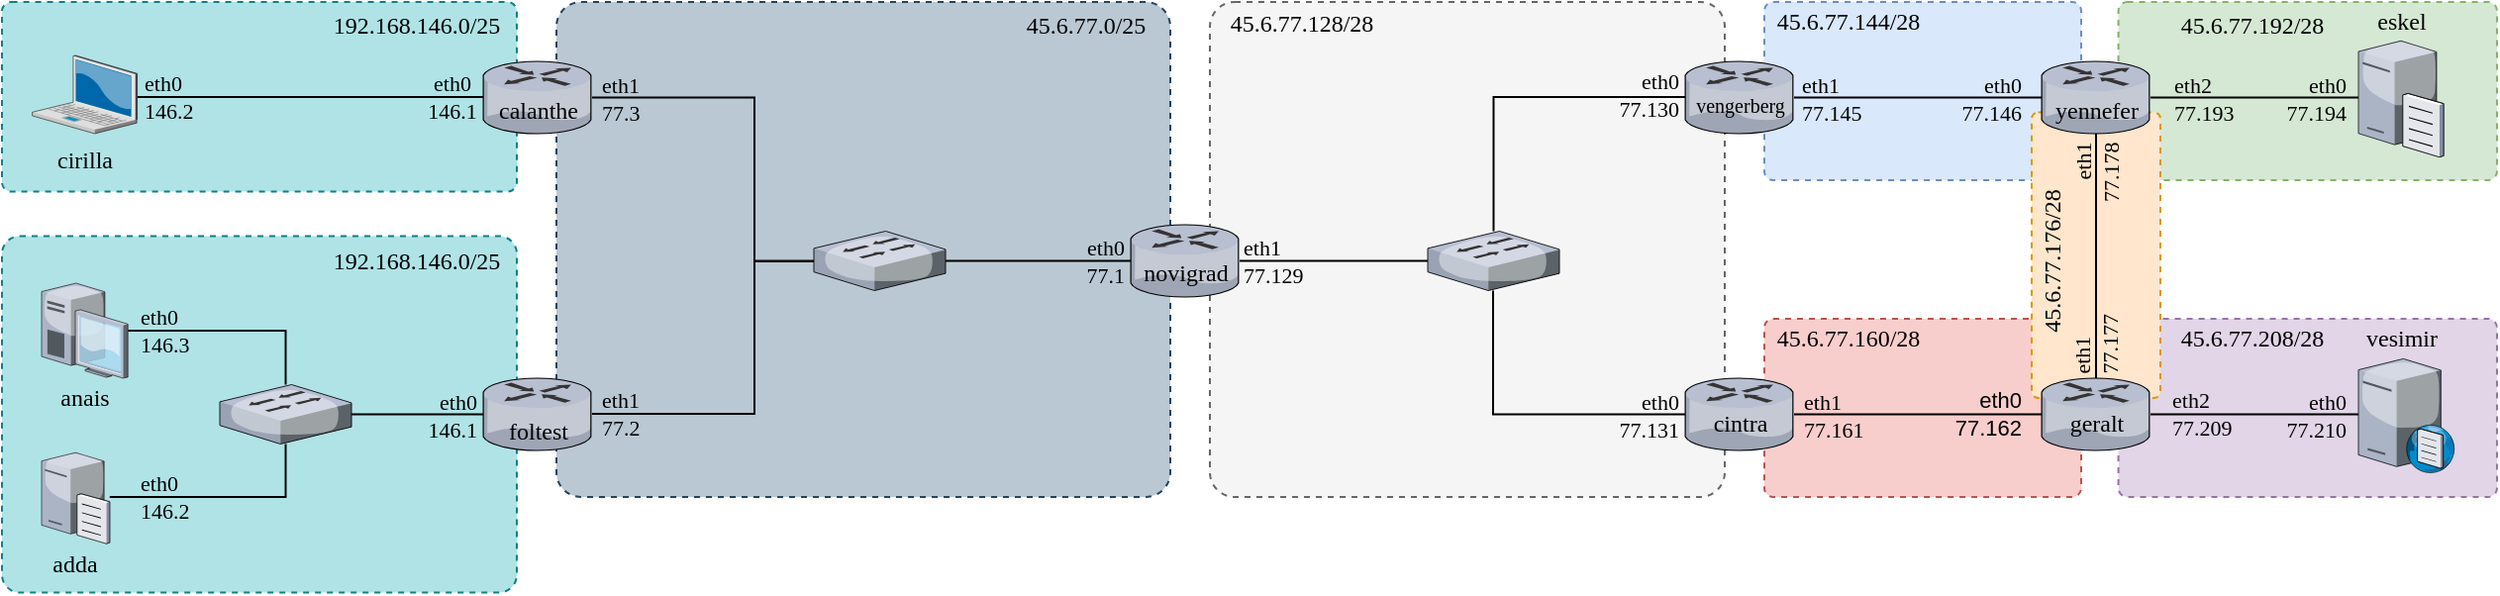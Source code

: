 <mxfile version="15.1.2" type="device"><diagram id="QRYliCAcYAyWyjT6tz8Q" name="Page-1"><mxGraphModel dx="373" dy="647" grid="1" gridSize="10" guides="1" tooltips="1" connect="1" arrows="1" fold="1" page="1" pageScale="1" pageWidth="850" pageHeight="1100" math="0" shadow="0"><root><mxCell id="0"/><mxCell id="1" parent="0"/><mxCell id="uzyXOudm3gn-NsHB6Geo-50" value="" style="rounded=1;whiteSpace=wrap;html=1;dashed=1;fillColor=#e1d5e7;strokeColor=#9673a6;glass=0;sketch=0;shadow=0;arcSize=5;" parent="1" vertex="1"><mxGeometry x="1158.79" y="220" width="191.21" height="90" as="geometry"/></mxCell><mxCell id="uzyXOudm3gn-NsHB6Geo-49" value="" style="rounded=1;whiteSpace=wrap;html=1;dashed=1;fillColor=#d5e8d4;strokeColor=#82b366;glass=0;sketch=0;shadow=0;arcSize=5;" parent="1" vertex="1"><mxGeometry x="1158.79" y="60" width="191.21" height="90" as="geometry"/></mxCell><mxCell id="uzyXOudm3gn-NsHB6Geo-47" value="" style="rounded=1;whiteSpace=wrap;html=1;dashed=1;fillColor=#f8cecc;strokeColor=#b85450;glass=0;sketch=0;shadow=0;arcSize=5;" parent="1" vertex="1"><mxGeometry x="980" y="220" width="160" height="90" as="geometry"/></mxCell><mxCell id="uzyXOudm3gn-NsHB6Geo-44" value="" style="rounded=1;whiteSpace=wrap;html=1;dashed=1;fillColor=#dae8fc;strokeColor=#6c8ebf;glass=0;sketch=0;shadow=0;arcSize=5;" parent="1" vertex="1"><mxGeometry x="980" y="60" width="160" height="90" as="geometry"/></mxCell><mxCell id="uzyXOudm3gn-NsHB6Geo-48" value="" style="rounded=1;whiteSpace=wrap;html=1;dashed=1;fillColor=#ffe6cc;strokeColor=#d79b00;glass=0;sketch=0;shadow=0;arcSize=5;" parent="1" vertex="1"><mxGeometry x="1115" y="115.75" width="65" height="144.25" as="geometry"/></mxCell><mxCell id="uzyXOudm3gn-NsHB6Geo-43" value="" style="rounded=1;whiteSpace=wrap;html=1;dashed=1;fillColor=#f5f5f5;strokeColor=#666666;glass=0;sketch=0;shadow=0;arcSize=5;fontColor=#333333;" parent="1" vertex="1"><mxGeometry x="700" y="60" width="260" height="250" as="geometry"/></mxCell><mxCell id="uzyXOudm3gn-NsHB6Geo-41" value="" style="rounded=1;whiteSpace=wrap;html=1;dashed=1;fillColor=#bac8d3;strokeColor=#23445d;glass=0;sketch=0;shadow=0;arcSize=5;" parent="1" vertex="1"><mxGeometry x="370" y="60" width="310" height="250" as="geometry"/></mxCell><mxCell id="uzyXOudm3gn-NsHB6Geo-40" value="" style="rounded=1;whiteSpace=wrap;html=1;dashed=1;fillColor=#b0e3e6;strokeColor=#0e8088;glass=0;sketch=0;shadow=0;arcSize=5;" parent="1" vertex="1"><mxGeometry x="90" y="60" width="260" height="95.81" as="geometry"/></mxCell><mxCell id="uzyXOudm3gn-NsHB6Geo-39" value="" style="rounded=1;whiteSpace=wrap;html=1;dashed=1;fillColor=#b0e3e6;strokeColor=#0e8088;glass=0;sketch=0;shadow=0;arcSize=5;" parent="1" vertex="1"><mxGeometry x="90" y="178.25" width="260" height="180" as="geometry"/></mxCell><mxCell id="uzyXOudm3gn-NsHB6Geo-3" style="edgeStyle=orthogonalEdgeStyle;rounded=0;orthogonalLoop=1;jettySize=auto;html=1;startArrow=none;startFill=0;endFill=0;endArrow=none;" parent="1" source="uzyXOudm3gn-NsHB6Geo-1" target="uzyXOudm3gn-NsHB6Geo-2" edge="1"><mxGeometry relative="1" as="geometry"/></mxCell><mxCell id="M3nYA9-vHU4lXfYoDBP9-7" value="&lt;div align=&quot;right&quot;&gt;eth0&lt;br&gt;77.1&lt;/div&gt;" style="edgeLabel;html=1;align=right;verticalAlign=middle;resizable=0;points=[];labelBackgroundColor=none;fontFamily=Rubik;fontSource=https%3A%2F%2Ffonts.googleapis.com%2Fcss%3Ffamily%3DRubik;" vertex="1" connectable="0" parent="uzyXOudm3gn-NsHB6Geo-3"><mxGeometry x="0.593" y="1" relative="1" as="geometry"><mxPoint x="17" y="1" as="offset"/></mxGeometry></mxCell><mxCell id="uzyXOudm3gn-NsHB6Geo-8" style="edgeStyle=orthogonalEdgeStyle;rounded=0;orthogonalLoop=1;jettySize=auto;html=1;startArrow=none;startFill=0;endFill=0;endArrow=none;" parent="1" source="uzyXOudm3gn-NsHB6Geo-1" target="uzyXOudm3gn-NsHB6Geo-4" edge="1"><mxGeometry relative="1" as="geometry"><Array as="points"><mxPoint x="470" y="191"/><mxPoint x="470" y="268"/></Array></mxGeometry></mxCell><mxCell id="M3nYA9-vHU4lXfYoDBP9-9" value="&lt;div align=&quot;left&quot;&gt;eth1&lt;br&gt;77.2&lt;br&gt;&lt;/div&gt;" style="edgeLabel;html=1;align=left;verticalAlign=middle;resizable=0;points=[];labelBackgroundColor=none;fontFamily=Rubik;fontSource=https%3A%2F%2Ffonts.googleapis.com%2Fcss%3Ffamily%3DRubik;" vertex="1" connectable="0" parent="uzyXOudm3gn-NsHB6Geo-8"><mxGeometry x="0.74" relative="1" as="geometry"><mxPoint x="-22" as="offset"/></mxGeometry></mxCell><mxCell id="uzyXOudm3gn-NsHB6Geo-1" value="" style="verticalLabelPosition=bottom;sketch=0;aspect=fixed;html=1;verticalAlign=top;strokeColor=none;align=center;outlineConnect=0;shape=mxgraph.citrix.switch;" parent="1" vertex="1"><mxGeometry x="500" y="175.75" width="66.51" height="30" as="geometry"/></mxCell><mxCell id="uzyXOudm3gn-NsHB6Geo-34" style="edgeStyle=orthogonalEdgeStyle;rounded=0;orthogonalLoop=1;jettySize=auto;html=1;startArrow=none;startFill=0;endFill=0;endArrow=none;" parent="1" source="uzyXOudm3gn-NsHB6Geo-2" target="uzyXOudm3gn-NsHB6Geo-24" edge="1"><mxGeometry relative="1" as="geometry"/></mxCell><mxCell id="M3nYA9-vHU4lXfYoDBP9-6" value="eth1&lt;br&gt;77.129" style="edgeLabel;html=1;align=left;verticalAlign=middle;resizable=0;points=[];labelBackgroundColor=none;fontFamily=Rubik;fontSource=https%3A%2F%2Ffonts.googleapis.com%2Fcss%3Ffamily%3DRubik;" vertex="1" connectable="0" parent="uzyXOudm3gn-NsHB6Geo-34"><mxGeometry x="-0.63" y="-1" relative="1" as="geometry"><mxPoint x="-18" y="-1" as="offset"/></mxGeometry></mxCell><mxCell id="uzyXOudm3gn-NsHB6Geo-2" value="" style="verticalLabelPosition=bottom;sketch=0;aspect=fixed;html=1;verticalAlign=top;strokeColor=none;align=center;outlineConnect=0;shape=mxgraph.citrix.router;" parent="1" vertex="1"><mxGeometry x="660" y="172.5" width="55" height="36.5" as="geometry"/></mxCell><mxCell id="uzyXOudm3gn-NsHB6Geo-4" value="" style="verticalLabelPosition=bottom;sketch=0;aspect=fixed;html=1;verticalAlign=top;strokeColor=none;align=center;outlineConnect=0;shape=mxgraph.citrix.router;" parent="1" vertex="1"><mxGeometry x="333" y="250" width="55" height="36.5" as="geometry"/></mxCell><mxCell id="uzyXOudm3gn-NsHB6Geo-9" style="edgeStyle=orthogonalEdgeStyle;rounded=0;orthogonalLoop=1;jettySize=auto;html=1;startArrow=none;startFill=0;endFill=0;endArrow=none;" parent="1" source="uzyXOudm3gn-NsHB6Geo-5" target="uzyXOudm3gn-NsHB6Geo-1" edge="1"><mxGeometry relative="1" as="geometry"><Array as="points"><mxPoint x="470" y="108"/><mxPoint x="470" y="191"/></Array></mxGeometry></mxCell><mxCell id="M3nYA9-vHU4lXfYoDBP9-8" value="eth1&lt;br&gt;77.3" style="edgeLabel;html=1;align=left;verticalAlign=middle;resizable=0;points=[];labelBackgroundColor=none;fontFamily=Rubik;fontSource=https%3A%2F%2Ffonts.googleapis.com%2Fcss%3Ffamily%3DRubik;" vertex="1" connectable="0" parent="uzyXOudm3gn-NsHB6Geo-9"><mxGeometry x="-0.85" relative="1" as="geometry"><mxPoint x="-12" as="offset"/></mxGeometry></mxCell><mxCell id="uzyXOudm3gn-NsHB6Geo-5" value="" style="verticalLabelPosition=bottom;sketch=0;aspect=fixed;html=1;verticalAlign=top;strokeColor=none;align=center;outlineConnect=0;shape=mxgraph.citrix.router;" parent="1" vertex="1"><mxGeometry x="333" y="90" width="55" height="36.5" as="geometry"/></mxCell><mxCell id="uzyXOudm3gn-NsHB6Geo-22" style="edgeStyle=orthogonalEdgeStyle;rounded=0;orthogonalLoop=1;jettySize=auto;html=1;startArrow=none;startFill=0;endFill=0;endArrow=none;" parent="1" source="uzyXOudm3gn-NsHB6Geo-14" target="uzyXOudm3gn-NsHB6Geo-20" edge="1"><mxGeometry relative="1" as="geometry"/></mxCell><mxCell id="M3nYA9-vHU4lXfYoDBP9-12" value="eth0&lt;br&gt;146.3" style="edgeLabel;html=1;align=left;verticalAlign=middle;resizable=0;points=[];fontFamily=Rubik;labelBackgroundColor=none;" vertex="1" connectable="0" parent="uzyXOudm3gn-NsHB6Geo-22"><mxGeometry x="-0.599" relative="1" as="geometry"><mxPoint x="-17" as="offset"/></mxGeometry></mxCell><mxCell id="uzyXOudm3gn-NsHB6Geo-14" value="" style="verticalLabelPosition=bottom;sketch=0;aspect=fixed;html=1;verticalAlign=top;strokeColor=none;align=center;outlineConnect=0;shape=mxgraph.citrix.desktop;" parent="1" vertex="1"><mxGeometry x="110" y="202" width="43.59" height="48" as="geometry"/></mxCell><mxCell id="uzyXOudm3gn-NsHB6Geo-23" style="edgeStyle=orthogonalEdgeStyle;rounded=0;orthogonalLoop=1;jettySize=auto;html=1;startArrow=none;startFill=0;endFill=0;endArrow=none;" parent="1" source="uzyXOudm3gn-NsHB6Geo-15" target="uzyXOudm3gn-NsHB6Geo-20" edge="1"><mxGeometry relative="1" as="geometry"/></mxCell><mxCell id="uzyXOudm3gn-NsHB6Geo-15" value="" style="verticalLabelPosition=bottom;sketch=0;aspect=fixed;html=1;verticalAlign=top;strokeColor=none;align=center;outlineConnect=0;shape=mxgraph.citrix.file_server;" parent="1" vertex="1"><mxGeometry x="110" y="286.5" width="34.4" height="47" as="geometry"/></mxCell><mxCell id="uzyXOudm3gn-NsHB6Geo-19" style="edgeStyle=orthogonalEdgeStyle;rounded=0;orthogonalLoop=1;jettySize=auto;html=1;startArrow=none;startFill=0;endFill=0;endArrow=none;" parent="1" source="uzyXOudm3gn-NsHB6Geo-18" target="uzyXOudm3gn-NsHB6Geo-5" edge="1"><mxGeometry relative="1" as="geometry"><Array as="points"><mxPoint x="303" y="108"/><mxPoint x="303" y="108"/></Array></mxGeometry></mxCell><mxCell id="M3nYA9-vHU4lXfYoDBP9-11" value="eth0&lt;br&gt;146.1" style="edgeLabel;html=1;align=center;verticalAlign=middle;resizable=0;points=[];fontFamily=Rubik;fontSource=https%3A%2F%2Ffonts.googleapis.com%2Fcss%3Ffamily%3DRubik;labelBackgroundColor=none;" vertex="1" connectable="0" parent="uzyXOudm3gn-NsHB6Geo-19"><mxGeometry x="0.831" y="-1" relative="1" as="geometry"><mxPoint x="-2" y="-1" as="offset"/></mxGeometry></mxCell><mxCell id="uzyXOudm3gn-NsHB6Geo-18" value="" style="verticalLabelPosition=bottom;sketch=0;aspect=fixed;html=1;verticalAlign=top;strokeColor=none;align=center;outlineConnect=0;shape=mxgraph.citrix.laptop_2;" parent="1" vertex="1"><mxGeometry x="105.31" y="87" width="52.97" height="39.5" as="geometry"/></mxCell><mxCell id="uzyXOudm3gn-NsHB6Geo-21" style="edgeStyle=orthogonalEdgeStyle;rounded=0;orthogonalLoop=1;jettySize=auto;html=1;startArrow=none;startFill=0;endFill=0;endArrow=none;" parent="1" source="uzyXOudm3gn-NsHB6Geo-20" target="uzyXOudm3gn-NsHB6Geo-4" edge="1"><mxGeometry relative="1" as="geometry"/></mxCell><mxCell id="M3nYA9-vHU4lXfYoDBP9-10" value="eth0&lt;br&gt;&lt;div&gt;146.1&lt;br&gt;&lt;/div&gt;" style="edgeLabel;html=1;align=right;verticalAlign=middle;resizable=0;points=[];fontFamily=Rubik;labelBackgroundColor=none;" vertex="1" connectable="0" parent="uzyXOudm3gn-NsHB6Geo-21"><mxGeometry x="0.712" relative="1" as="geometry"><mxPoint x="7" as="offset"/></mxGeometry></mxCell><mxCell id="uzyXOudm3gn-NsHB6Geo-20" value="" style="verticalLabelPosition=bottom;sketch=0;aspect=fixed;html=1;verticalAlign=top;strokeColor=none;align=center;outlineConnect=0;shape=mxgraph.citrix.switch;" parent="1" vertex="1"><mxGeometry x="200" y="253.25" width="66.51" height="30" as="geometry"/></mxCell><mxCell id="uzyXOudm3gn-NsHB6Geo-29" style="edgeStyle=orthogonalEdgeStyle;rounded=0;orthogonalLoop=1;jettySize=auto;html=1;startArrow=none;startFill=0;endFill=0;endArrow=none;" parent="1" source="uzyXOudm3gn-NsHB6Geo-24" target="uzyXOudm3gn-NsHB6Geo-25" edge="1"><mxGeometry relative="1" as="geometry"><Array as="points"><mxPoint x="843" y="108"/></Array></mxGeometry></mxCell><mxCell id="M3nYA9-vHU4lXfYoDBP9-4" value="eth0&lt;br&gt;77.130" style="edgeLabel;html=1;align=right;verticalAlign=middle;resizable=0;points=[];labelBackgroundColor=none;fontFamily=Rubik;fontSource=https%3A%2F%2Ffonts.googleapis.com%2Fcss%3Ffamily%3DRubik;" vertex="1" connectable="0" parent="uzyXOudm3gn-NsHB6Geo-29"><mxGeometry x="0.862" relative="1" as="geometry"><mxPoint x="9" y="-1" as="offset"/></mxGeometry></mxCell><mxCell id="uzyXOudm3gn-NsHB6Geo-24" value="" style="verticalLabelPosition=bottom;sketch=0;aspect=fixed;html=1;verticalAlign=top;strokeColor=none;align=center;outlineConnect=0;shape=mxgraph.citrix.switch;" parent="1" vertex="1"><mxGeometry x="810" y="175.75" width="66.51" height="30" as="geometry"/></mxCell><mxCell id="uzyXOudm3gn-NsHB6Geo-25" value="" style="verticalLabelPosition=bottom;sketch=0;aspect=fixed;html=1;verticalAlign=top;strokeColor=none;align=center;outlineConnect=0;shape=mxgraph.citrix.router;" parent="1" vertex="1"><mxGeometry x="940" y="90" width="55" height="36.5" as="geometry"/></mxCell><mxCell id="uzyXOudm3gn-NsHB6Geo-30" style="edgeStyle=orthogonalEdgeStyle;rounded=0;orthogonalLoop=1;jettySize=auto;html=1;startArrow=none;startFill=0;endFill=0;endArrow=none;" parent="1" source="uzyXOudm3gn-NsHB6Geo-26" target="uzyXOudm3gn-NsHB6Geo-24" edge="1"><mxGeometry relative="1" as="geometry"><Array as="points"><mxPoint x="843" y="268"/></Array></mxGeometry></mxCell><mxCell id="M3nYA9-vHU4lXfYoDBP9-5" value="eth0&lt;br&gt;77.131" style="edgeLabel;html=1;align=right;verticalAlign=middle;resizable=0;points=[];labelBackgroundColor=none;fontFamily=Rubik;fontSource=https%3A%2F%2Ffonts.googleapis.com%2Fcss%3Ffamily%3DRubik;" vertex="1" connectable="0" parent="uzyXOudm3gn-NsHB6Geo-30"><mxGeometry x="-0.843" relative="1" as="geometry"><mxPoint x="10" as="offset"/></mxGeometry></mxCell><mxCell id="uzyXOudm3gn-NsHB6Geo-31" style="edgeStyle=orthogonalEdgeStyle;rounded=0;orthogonalLoop=1;jettySize=auto;html=1;startArrow=none;startFill=0;endFill=0;endArrow=none;" parent="1" source="uzyXOudm3gn-NsHB6Geo-26" target="uzyXOudm3gn-NsHB6Geo-27" edge="1"><mxGeometry relative="1" as="geometry"/></mxCell><mxCell id="M3nYA9-vHU4lXfYoDBP9-1" value="eth0&lt;br&gt;77.162" style="edgeLabel;html=1;align=right;verticalAlign=middle;resizable=0;points=[];labelBackgroundColor=none;" vertex="1" connectable="0" parent="uzyXOudm3gn-NsHB6Geo-31"><mxGeometry x="0.398" y="-1" relative="1" as="geometry"><mxPoint x="28" y="-2" as="offset"/></mxGeometry></mxCell><mxCell id="uzyXOudm3gn-NsHB6Geo-26" value="" style="verticalLabelPosition=bottom;sketch=0;aspect=fixed;html=1;verticalAlign=top;strokeColor=none;align=center;outlineConnect=0;shape=mxgraph.citrix.router;" parent="1" vertex="1"><mxGeometry x="940" y="250" width="55" height="36.5" as="geometry"/></mxCell><mxCell id="uzyXOudm3gn-NsHB6Geo-37" value="" style="edgeStyle=orthogonalEdgeStyle;rounded=0;orthogonalLoop=1;jettySize=auto;html=1;startArrow=none;startFill=0;endFill=0;endArrow=none;align=left;" parent="1" source="uzyXOudm3gn-NsHB6Geo-27" target="uzyXOudm3gn-NsHB6Geo-35" edge="1"><mxGeometry x="-0.334" y="8" relative="1" as="geometry"><mxPoint as="offset"/></mxGeometry></mxCell><mxCell id="uzyXOudm3gn-NsHB6Geo-55" value="eth0&lt;br&gt;77.210" style="edgeLabel;html=1;align=right;verticalAlign=middle;resizable=0;points=[];fontFamily=Rubik;labelBackgroundColor=none;" parent="uzyXOudm3gn-NsHB6Geo-37" vertex="1" connectable="0"><mxGeometry x="0.83" relative="1" as="geometry"><mxPoint x="4" as="offset"/></mxGeometry></mxCell><mxCell id="uzyXOudm3gn-NsHB6Geo-27" value="" style="verticalLabelPosition=bottom;sketch=0;aspect=fixed;html=1;verticalAlign=top;strokeColor=none;align=center;outlineConnect=0;shape=mxgraph.citrix.router;" parent="1" vertex="1"><mxGeometry x="1120" y="250" width="55" height="36.5" as="geometry"/></mxCell><mxCell id="uzyXOudm3gn-NsHB6Geo-33" style="edgeStyle=orthogonalEdgeStyle;rounded=0;orthogonalLoop=1;jettySize=auto;html=1;startArrow=none;startFill=0;endFill=0;endArrow=none;" parent="1" source="uzyXOudm3gn-NsHB6Geo-28" target="uzyXOudm3gn-NsHB6Geo-27" edge="1"><mxGeometry relative="1" as="geometry"/></mxCell><mxCell id="M3nYA9-vHU4lXfYoDBP9-2" value="&lt;font face=&quot;Rubik&quot; data-font-src=&quot;https://fonts.googleapis.com/css?family=Rubik&quot;&gt;eth1&lt;br&gt;77.178&lt;/font&gt;" style="edgeLabel;html=1;align=right;verticalAlign=middle;resizable=0;points=[];horizontal=0;labelBackgroundColor=none;" vertex="1" connectable="0" parent="uzyXOudm3gn-NsHB6Geo-33"><mxGeometry x="-0.397" y="1" relative="1" as="geometry"><mxPoint x="-1" y="-33" as="offset"/></mxGeometry></mxCell><mxCell id="uzyXOudm3gn-NsHB6Geo-38" style="edgeStyle=orthogonalEdgeStyle;rounded=0;orthogonalLoop=1;jettySize=auto;html=1;startArrow=none;startFill=0;endFill=0;endArrow=none;" parent="1" source="uzyXOudm3gn-NsHB6Geo-28" target="uzyXOudm3gn-NsHB6Geo-36" edge="1"><mxGeometry relative="1" as="geometry"/></mxCell><mxCell id="uzyXOudm3gn-NsHB6Geo-53" value="eth2&lt;br&gt;77.193" style="edgeLabel;html=1;align=left;verticalAlign=middle;resizable=0;points=[];labelBackgroundColor=none;fontFamily=Rubik;fontSource=https%3A%2F%2Ffonts.googleapis.com%2Fcss%3Ffamily%3DRubik;" parent="uzyXOudm3gn-NsHB6Geo-38" vertex="1" connectable="0"><mxGeometry x="-0.214" relative="1" as="geometry"><mxPoint x="-32" as="offset"/></mxGeometry></mxCell><mxCell id="uzyXOudm3gn-NsHB6Geo-54" value="eth0&lt;br&gt;77.194" style="edgeLabel;html=1;align=right;verticalAlign=middle;resizable=0;points=[];fontFamily=Rubik;labelBorderColor=none;labelBackgroundColor=none;" parent="uzyXOudm3gn-NsHB6Geo-38" vertex="1" connectable="0"><mxGeometry x="0.612" y="-2" relative="1" as="geometry"><mxPoint x="15" y="-2" as="offset"/></mxGeometry></mxCell><mxCell id="uzyXOudm3gn-NsHB6Geo-46" style="edgeStyle=orthogonalEdgeStyle;rounded=0;orthogonalLoop=1;jettySize=auto;html=1;startArrow=none;startFill=0;endArrow=none;endFill=0;" parent="1" source="uzyXOudm3gn-NsHB6Geo-28" target="uzyXOudm3gn-NsHB6Geo-25" edge="1"><mxGeometry relative="1" as="geometry"/></mxCell><mxCell id="uzyXOudm3gn-NsHB6Geo-51" value="&lt;font data-font-src=&quot;https://fonts.googleapis.com/css?family=Rubik+Light&quot;&gt;eth1&lt;br&gt;77.145&lt;br&gt;&lt;/font&gt;" style="edgeLabel;html=1;align=left;verticalAlign=middle;resizable=0;points=[];labelBackgroundColor=none;fontFamily=Rubik;fontSource=https%3A%2F%2Ffonts.googleapis.com%2Fcss%3Ffamily%3DRubik;" parent="uzyXOudm3gn-NsHB6Geo-46" vertex="1" connectable="0"><mxGeometry x="0.157" y="-2" relative="1" as="geometry"><mxPoint x="-51" y="2" as="offset"/></mxGeometry></mxCell><mxCell id="uzyXOudm3gn-NsHB6Geo-28" value="" style="verticalLabelPosition=bottom;sketch=0;aspect=fixed;html=1;verticalAlign=top;strokeColor=none;align=center;outlineConnect=0;shape=mxgraph.citrix.router;" parent="1" vertex="1"><mxGeometry x="1120" y="90" width="55" height="36.5" as="geometry"/></mxCell><mxCell id="uzyXOudm3gn-NsHB6Geo-35" value="" style="verticalLabelPosition=bottom;sketch=0;aspect=fixed;html=1;verticalAlign=top;strokeColor=none;align=center;outlineConnect=0;shape=mxgraph.citrix.dns_server;" parent="1" vertex="1"><mxGeometry x="1280" y="238.75" width="48.79" height="59" as="geometry"/></mxCell><mxCell id="uzyXOudm3gn-NsHB6Geo-36" value="" style="verticalLabelPosition=bottom;sketch=0;aspect=fixed;html=1;verticalAlign=top;strokeColor=none;align=center;outlineConnect=0;shape=mxgraph.citrix.file_server;" parent="1" vertex="1"><mxGeometry x="1280" y="78.25" width="43.01" height="60" as="geometry"/></mxCell><mxCell id="uzyXOudm3gn-NsHB6Geo-52" value="&lt;div align=&quot;right&quot;&gt;&lt;font data-font-src=&quot;https://fonts.googleapis.com/css?family=Rubik+Light&quot;&gt;eth0&lt;/font&gt;&lt;br&gt;&lt;font data-font-src=&quot;https://fonts.googleapis.com/css?family=Rubik+Light&quot;&gt;77.146&lt;/font&gt;&lt;br&gt;&lt;/div&gt;" style="edgeLabel;html=1;align=right;verticalAlign=middle;resizable=0;points=[];labelBackgroundColor=none;fontFamily=Rubik;fontSource=https%3A%2F%2Ffonts.googleapis.com%2Fcss%3Ffamily%3DRubik;" parent="1" vertex="1" connectable="0"><mxGeometry x="1110.999" y="108.25" as="geometry"/></mxCell><mxCell id="uzyXOudm3gn-NsHB6Geo-56" value="eth2&lt;br&gt;77.209" style="edgeLabel;html=1;align=left;verticalAlign=middle;resizable=0;points=[];fontFamily=Rubik;labelBackgroundColor=none;" parent="1" vertex="1" connectable="0"><mxGeometry x="1183.999" y="268.246" as="geometry"/></mxCell><mxCell id="uzyXOudm3gn-NsHB6Geo-57" value="&lt;font data-font-src=&quot;https://fonts.googleapis.com/css?family=Rubik+Light&quot;&gt;eth1&lt;br&gt;77.161&lt;/font&gt;" style="edgeLabel;html=1;align=left;verticalAlign=middle;resizable=0;points=[];labelBackgroundColor=none;fontFamily=Rubik;fontSource=https%3A%2F%2Ffonts.googleapis.com%2Fcss%3Ffamily%3DRubik;" parent="1" vertex="1" connectable="0"><mxGeometry x="997.999" y="268.25" as="geometry"/></mxCell><mxCell id="M3nYA9-vHU4lXfYoDBP9-3" value="&lt;font face=&quot;Rubik&quot; data-font-src=&quot;https://fonts.googleapis.com/css?family=Rubik&quot;&gt;eth1&lt;br&gt;77.177&lt;/font&gt;" style="edgeLabel;html=1;align=left;verticalAlign=middle;resizable=0;points=[];horizontal=0;labelBackgroundColor=none;" vertex="1" connectable="0" parent="1"><mxGeometry x="1147.5" y="250.002" as="geometry"/></mxCell><mxCell id="M3nYA9-vHU4lXfYoDBP9-13" value="eth0&lt;br&gt;146.2" style="edgeLabel;html=1;align=left;verticalAlign=middle;resizable=0;points=[];fontFamily=Rubik;labelBackgroundColor=none;" vertex="1" connectable="0" parent="1"><mxGeometry x="158.28" y="310" as="geometry"/></mxCell><mxCell id="M3nYA9-vHU4lXfYoDBP9-14" value="eth0&lt;br&gt;146.2" style="edgeLabel;html=1;align=left;verticalAlign=middle;resizable=0;points=[];fontFamily=Rubik;labelBackgroundColor=none;" vertex="1" connectable="0" parent="1"><mxGeometry x="160.28" y="107.91" as="geometry"/></mxCell><mxCell id="M3nYA9-vHU4lXfYoDBP9-15" value="cirilla" style="text;html=1;strokeColor=none;fillColor=none;align=center;verticalAlign=middle;whiteSpace=wrap;rounded=0;labelBackgroundColor=none;fontFamily=Rubik;fontSource=https%3A%2F%2Ffonts.googleapis.com%2Fcss%3Ffamily%3DRubik;" vertex="1" parent="1"><mxGeometry x="111.79" y="130" width="40" height="20" as="geometry"/></mxCell><mxCell id="M3nYA9-vHU4lXfYoDBP9-17" value="anais" style="text;html=1;strokeColor=none;fillColor=none;align=center;verticalAlign=middle;whiteSpace=wrap;rounded=0;labelBackgroundColor=none;fontFamily=Rubik;fontSource=https%3A%2F%2Ffonts.googleapis.com%2Fcss%3Ffamily%3DRubik;" vertex="1" parent="1"><mxGeometry x="111.79" y="250" width="40" height="20" as="geometry"/></mxCell><mxCell id="M3nYA9-vHU4lXfYoDBP9-18" value="adda" style="text;html=1;strokeColor=none;fillColor=none;align=center;verticalAlign=middle;whiteSpace=wrap;rounded=0;labelBackgroundColor=none;fontFamily=Rubik;fontSource=https%3A%2F%2Ffonts.googleapis.com%2Fcss%3Ffamily%3DRubik;" vertex="1" parent="1"><mxGeometry x="107.2" y="333.5" width="40" height="20" as="geometry"/></mxCell><mxCell id="M3nYA9-vHU4lXfYoDBP9-19" value="foltest" style="text;html=1;strokeColor=none;fillColor=none;align=center;verticalAlign=middle;whiteSpace=wrap;rounded=0;labelBackgroundColor=none;fontFamily=Rubik;fontSource=https%3A%2F%2Ffonts.googleapis.com%2Fcss%3Ffamily%3DRubik;" vertex="1" parent="1"><mxGeometry x="340.5" y="266.5" width="40" height="20" as="geometry"/></mxCell><mxCell id="M3nYA9-vHU4lXfYoDBP9-20" value="calanthe" style="text;html=1;strokeColor=none;fillColor=none;align=center;verticalAlign=middle;whiteSpace=wrap;rounded=0;labelBackgroundColor=none;fontFamily=Rubik;fontSource=https%3A%2F%2Ffonts.googleapis.com%2Fcss%3Ffamily%3DRubik;" vertex="1" parent="1"><mxGeometry x="340.5" y="104.5" width="40" height="20" as="geometry"/></mxCell><mxCell id="M3nYA9-vHU4lXfYoDBP9-22" value="novigrad" style="text;html=1;strokeColor=none;fillColor=none;align=center;verticalAlign=middle;whiteSpace=wrap;rounded=0;labelBackgroundColor=none;fontFamily=Rubik;fontSource=https%3A%2F%2Ffonts.googleapis.com%2Fcss%3Ffamily%3DRubik;" vertex="1" parent="1"><mxGeometry x="667.5" y="186.75" width="40" height="20" as="geometry"/></mxCell><mxCell id="M3nYA9-vHU4lXfYoDBP9-23" value="&lt;font style=&quot;font-size: 10px&quot;&gt;vengerberg&lt;/font&gt;" style="text;html=1;strokeColor=none;fillColor=none;align=center;verticalAlign=middle;whiteSpace=wrap;rounded=0;labelBackgroundColor=none;fontFamily=Rubik;fontSource=https%3A%2F%2Ffonts.googleapis.com%2Fcss%3Ffamily%3DRubik;" vertex="1" parent="1"><mxGeometry x="947.5" y="101.5" width="40" height="20" as="geometry"/></mxCell><mxCell id="M3nYA9-vHU4lXfYoDBP9-24" value="cintra" style="text;html=1;strokeColor=none;fillColor=none;align=center;verticalAlign=middle;whiteSpace=wrap;rounded=0;labelBackgroundColor=none;fontFamily=Rubik;fontSource=https%3A%2F%2Ffonts.googleapis.com%2Fcss%3Ffamily%3DRubik;" vertex="1" parent="1"><mxGeometry x="947.5" y="263.25" width="40" height="20" as="geometry"/></mxCell><mxCell id="M3nYA9-vHU4lXfYoDBP9-25" value="geralt" style="text;html=1;strokeColor=none;fillColor=none;align=center;verticalAlign=middle;whiteSpace=wrap;rounded=0;labelBackgroundColor=none;fontFamily=Rubik;fontSource=https%3A%2F%2Ffonts.googleapis.com%2Fcss%3Ffamily%3DRubik;" vertex="1" parent="1"><mxGeometry x="1127.5" y="263.25" width="40" height="20" as="geometry"/></mxCell><mxCell id="M3nYA9-vHU4lXfYoDBP9-26" value="vesimir" style="text;html=1;strokeColor=none;fillColor=none;align=center;verticalAlign=middle;whiteSpace=wrap;rounded=0;labelBackgroundColor=none;fontFamily=Rubik;fontSource=https%3A%2F%2Ffonts.googleapis.com%2Fcss%3Ffamily%3DRubik;" vertex="1" parent="1"><mxGeometry x="1281.51" y="220" width="40" height="20" as="geometry"/></mxCell><mxCell id="M3nYA9-vHU4lXfYoDBP9-27" value="eskel" style="text;html=1;strokeColor=none;fillColor=none;align=center;verticalAlign=middle;whiteSpace=wrap;rounded=0;labelBackgroundColor=none;fontFamily=Rubik;fontSource=https%3A%2F%2Ffonts.googleapis.com%2Fcss%3Ffamily%3DRubik;" vertex="1" parent="1"><mxGeometry x="1281.51" y="60" width="40" height="20" as="geometry"/></mxCell><mxCell id="M3nYA9-vHU4lXfYoDBP9-28" value="yennefer" style="text;html=1;strokeColor=none;fillColor=none;align=center;verticalAlign=middle;whiteSpace=wrap;rounded=0;labelBackgroundColor=none;fontFamily=Rubik;fontSource=https%3A%2F%2Ffonts.googleapis.com%2Fcss%3Ffamily%3DRubik;" vertex="1" parent="1"><mxGeometry x="1127.5" y="104.5" width="40" height="20" as="geometry"/></mxCell><mxCell id="M3nYA9-vHU4lXfYoDBP9-29" value="45.6.77.128/28" style="text;html=1;strokeColor=none;fillColor=none;align=center;verticalAlign=middle;whiteSpace=wrap;rounded=0;labelBackgroundColor=none;fontFamily=Rubik;fontSource=https%3A%2F%2Ffonts.googleapis.com%2Fcss%3Ffamily%3DRubik;" vertex="1" parent="1"><mxGeometry x="704" y="61" width="85" height="20" as="geometry"/></mxCell><mxCell id="M3nYA9-vHU4lXfYoDBP9-30" value="45.6.77.0/25" style="text;html=1;strokeColor=none;fillColor=none;align=center;verticalAlign=middle;whiteSpace=wrap;rounded=0;labelBackgroundColor=none;fontFamily=Rubik;fontSource=https%3A%2F%2Ffonts.googleapis.com%2Fcss%3Ffamily%3DRubik;" vertex="1" parent="1"><mxGeometry x="595" y="62" width="85" height="20" as="geometry"/></mxCell><mxCell id="M3nYA9-vHU4lXfYoDBP9-31" value="192.168.146.0/25" style="text;html=1;strokeColor=none;fillColor=none;align=center;verticalAlign=middle;whiteSpace=wrap;rounded=0;labelBackgroundColor=none;fontFamily=Rubik;fontSource=https%3A%2F%2Ffonts.googleapis.com%2Fcss%3Ffamily%3DRubik;" vertex="1" parent="1"><mxGeometry x="251.5" y="62" width="94.5" height="20" as="geometry"/></mxCell><mxCell id="M3nYA9-vHU4lXfYoDBP9-32" value="192.168.146.0/25" style="text;html=1;strokeColor=none;fillColor=none;align=center;verticalAlign=middle;whiteSpace=wrap;rounded=0;labelBackgroundColor=none;fontFamily=Rubik;fontSource=https%3A%2F%2Ffonts.googleapis.com%2Fcss%3Ffamily%3DRubik;" vertex="1" parent="1"><mxGeometry x="251.5" y="180.75" width="94.5" height="20" as="geometry"/></mxCell><mxCell id="M3nYA9-vHU4lXfYoDBP9-33" value="45.6.77.144/28" style="text;html=1;strokeColor=none;fillColor=none;align=center;verticalAlign=middle;whiteSpace=wrap;rounded=0;labelBackgroundColor=none;fontFamily=Rubik;fontSource=https%3A%2F%2Ffonts.googleapis.com%2Fcss%3Ffamily%3DRubik;" vertex="1" parent="1"><mxGeometry x="980" y="60" width="85" height="20" as="geometry"/></mxCell><mxCell id="M3nYA9-vHU4lXfYoDBP9-34" value="45.6.77.160/28" style="text;html=1;strokeColor=none;fillColor=none;align=center;verticalAlign=middle;whiteSpace=wrap;rounded=0;labelBackgroundColor=none;fontFamily=Rubik;fontSource=https%3A%2F%2Ffonts.googleapis.com%2Fcss%3Ffamily%3DRubik;" vertex="1" parent="1"><mxGeometry x="980" y="220" width="85" height="20" as="geometry"/></mxCell><mxCell id="M3nYA9-vHU4lXfYoDBP9-35" value="45.6.77.208/28" style="text;html=1;strokeColor=none;fillColor=none;align=center;verticalAlign=middle;whiteSpace=wrap;rounded=0;labelBackgroundColor=none;fontFamily=Rubik;fontSource=https%3A%2F%2Ffonts.googleapis.com%2Fcss%3Ffamily%3DRubik;" vertex="1" parent="1"><mxGeometry x="1184" y="220" width="85" height="20" as="geometry"/></mxCell><mxCell id="M3nYA9-vHU4lXfYoDBP9-36" value="45.6.77.192/28" style="text;html=1;strokeColor=none;fillColor=none;align=center;verticalAlign=middle;whiteSpace=wrap;rounded=0;labelBackgroundColor=none;fontFamily=Rubik;fontSource=https%3A%2F%2Ffonts.googleapis.com%2Fcss%3Ffamily%3DRubik;" vertex="1" parent="1"><mxGeometry x="1184" y="62" width="85" height="20" as="geometry"/></mxCell><mxCell id="M3nYA9-vHU4lXfYoDBP9-37" value="45.6.77.176/28" style="text;html=1;strokeColor=none;fillColor=none;align=center;verticalAlign=middle;whiteSpace=wrap;rounded=0;labelBackgroundColor=none;fontFamily=Rubik;fontSource=https%3A%2F%2Ffonts.googleapis.com%2Fcss%3Ffamily%3DRubik;horizontal=0;" vertex="1" parent="1"><mxGeometry x="1082.5" y="180.75" width="85" height="20" as="geometry"/></mxCell></root></mxGraphModel></diagram></mxfile>